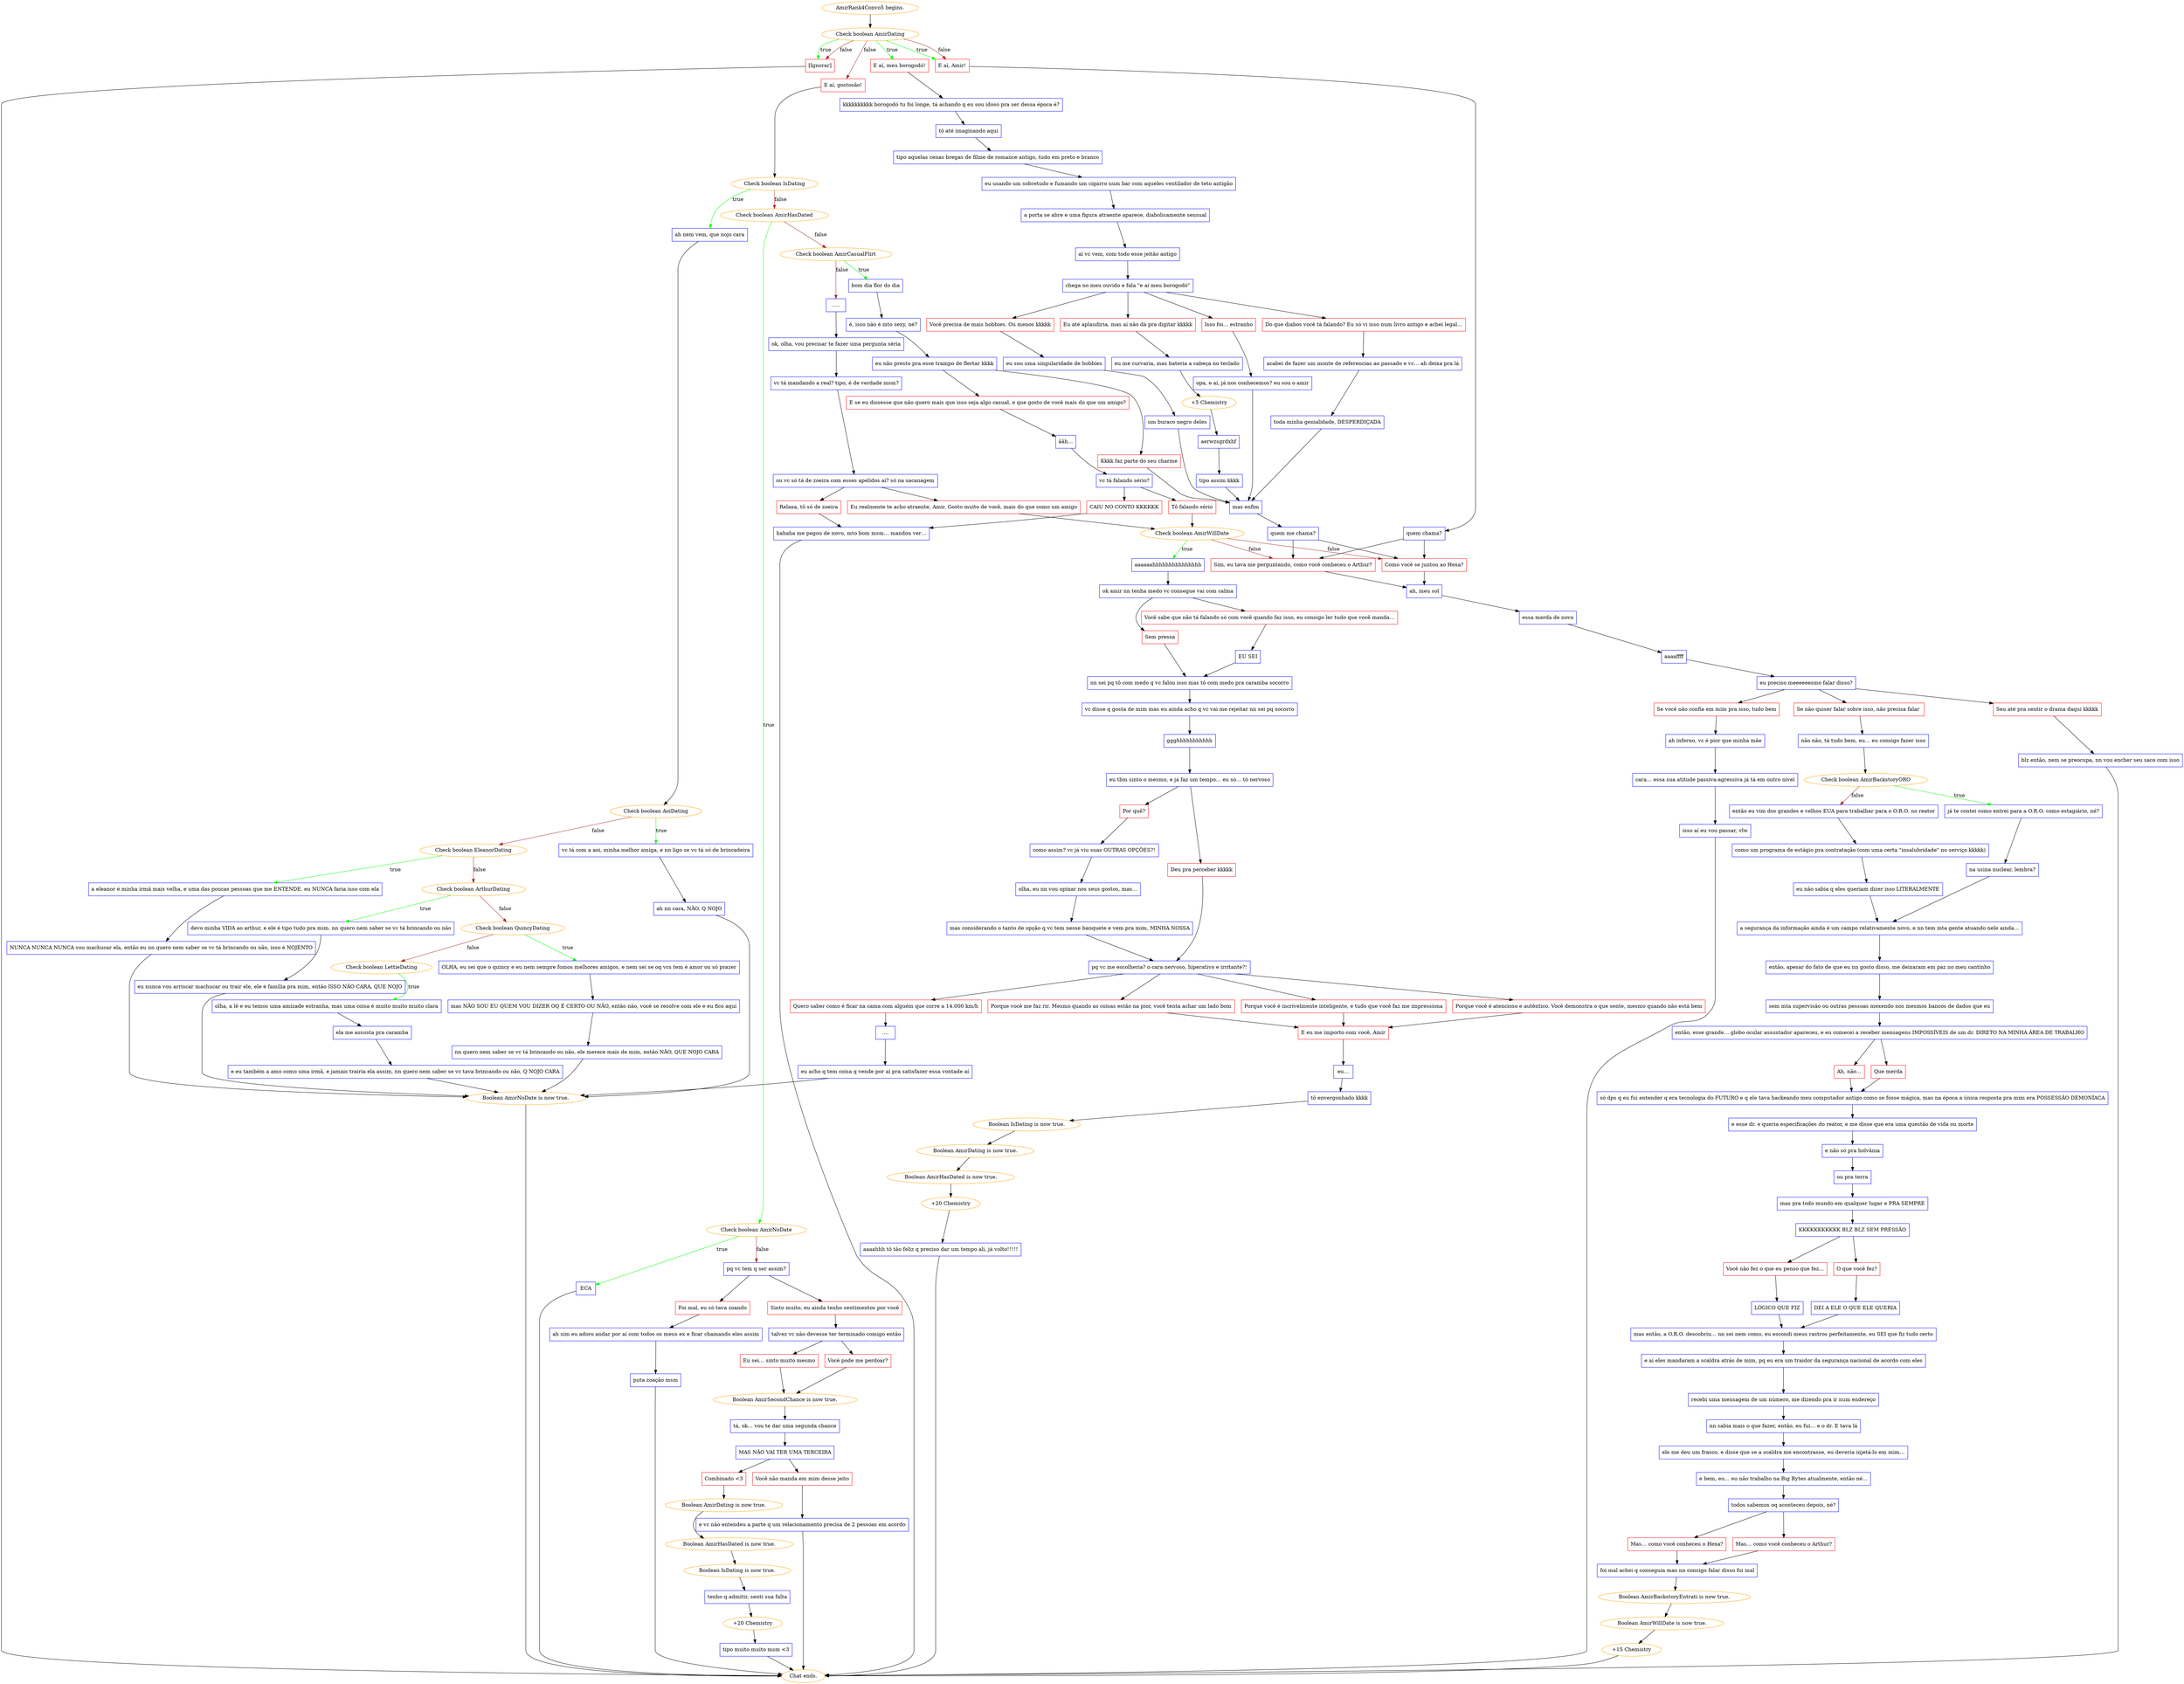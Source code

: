 digraph {
	"AmirRank4Convo5 begins." [color=orange];
		"AmirRank4Convo5 begins." -> j4038238885;
	j4038238885 [label="Check boolean AmirDating",color=orange];
		j4038238885 -> j3759994213 [label=true,color=green];
		j4038238885 -> j3600924079 [label=true,color=green];
		j4038238885 -> j1678137900 [label=true,color=green];
		j4038238885 -> j400855161 [label=false,color=brown];
		j4038238885 -> j3600924079 [label=false,color=brown];
		j4038238885 -> j1678137900 [label=false,color=brown];
	j3759994213 [label="E aí, meu borogodó!",shape=box,color=red];
		j3759994213 -> j2812501869;
	j3600924079 [label="E aí, Amir!",shape=box,color=red];
		j3600924079 -> j534783211;
	j1678137900 [label="[Ignorar]",shape=box,color=red];
		j1678137900 -> "Chat ends.";
	j400855161 [label="E aí, gostosão!",shape=box,color=red];
		j400855161 -> j3187119475;
	j2812501869 [label="kkkkkkkkkk borogodó tu foi longe, tá achando q eu sou idoso pra ser dessa época é?",shape=box,color=blue];
		j2812501869 -> j2023094276;
	j534783211 [label="quem chama?",shape=box,color=blue];
		j534783211 -> j1203342978;
		j534783211 -> j3607885123;
	"Chat ends." [color=orange];
	j3187119475 [label="Check boolean IsDating",color=orange];
		j3187119475 -> j133583183 [label=true,color=green];
		j3187119475 -> j2762511978 [label=false,color=brown];
	j2023094276 [label="tô até imaginando aqui",shape=box,color=blue];
		j2023094276 -> j2377186563;
	j1203342978 [label="Como você se juntou ao Hexa?",shape=box,color=red];
		j1203342978 -> j2680755002;
	j3607885123 [label="Sim, eu tava me perguntando, como você conheceu o Arthur?",shape=box,color=red];
		j3607885123 -> j2680755002;
	j133583183 [label="ah nem vem, que nojo cara",shape=box,color=blue];
		j133583183 -> j4121758529;
	j2762511978 [label="Check boolean AmirHasDated",color=orange];
		j2762511978 -> j583148247 [label=true,color=green];
		j2762511978 -> j3041935515 [label=false,color=brown];
	j2377186563 [label="tipo aquelas cenas bregas de filme de romance antigo, tudo em preto e branco",shape=box,color=blue];
		j2377186563 -> j3574062570;
	j2680755002 [label="ah, meu sol",shape=box,color=blue];
		j2680755002 -> j2666564654;
	j4121758529 [label="Check boolean AoiDating",color=orange];
		j4121758529 -> j127322114 [label=true,color=green];
		j4121758529 -> j3816408486 [label=false,color=brown];
	j583148247 [label="Check boolean AmirNoDate",color=orange];
		j583148247 -> j3130977078 [label=true,color=green];
		j583148247 -> j3053767345 [label=false,color=brown];
	j3041935515 [label="Check boolean AmirCasualFlirt",color=orange];
		j3041935515 -> j61612956 [label=true,color=green];
		j3041935515 -> j732613094 [label=false,color=brown];
	j3574062570 [label="eu usando um sobretudo e fumando um cigarro num bar com aqueles ventilador de teto antigão",shape=box,color=blue];
		j3574062570 -> j4141216850;
	j2666564654 [label="essa merda de novo",shape=box,color=blue];
		j2666564654 -> j39626178;
	j127322114 [label="vc tá com a aoi, minha melhor amiga, e nn ligo se vc tá só de brincadeira",shape=box,color=blue];
		j127322114 -> j4279296290;
	j3816408486 [label="Check boolean EleanorDating",color=orange];
		j3816408486 -> j292433462 [label=true,color=green];
		j3816408486 -> j1390768341 [label=false,color=brown];
	j3130977078 [label="ECA",shape=box,color=blue];
		j3130977078 -> "Chat ends.";
	j3053767345 [label="pq vc tem q ser assim?",shape=box,color=blue];
		j3053767345 -> j16333570;
		j3053767345 -> j3734063645;
	j61612956 [label="bom dia flor do dia",shape=box,color=blue];
		j61612956 -> j1763288964;
	j732613094 [label=".....",shape=box,color=blue];
		j732613094 -> j2324041783;
	j4141216850 [label="a porta se abre e uma figura atraente aparece, diabolicamente sensual",shape=box,color=blue];
		j4141216850 -> j1285432690;
	j39626178 [label="aaaaffff",shape=box,color=blue];
		j39626178 -> j4013679107;
	j4279296290 [label="ah nn cara, NÃO, Q NOJO",shape=box,color=blue];
		j4279296290 -> j1438323710;
	j292433462 [label="a eleanor é minha irmã mais velha, e uma das poucas pessoas que me ENTENDE. eu NUNCA faria isso com ela",shape=box,color=blue];
		j292433462 -> j3856417336;
	j1390768341 [label="Check boolean ArthurDating",color=orange];
		j1390768341 -> j3769694322 [label=true,color=green];
		j1390768341 -> j4138058423 [label=false,color=brown];
	j16333570 [label="Sinto muito, eu ainda tenho sentimentos por você",shape=box,color=red];
		j16333570 -> j1142751305;
	j3734063645 [label="Foi mal, eu só tava zoando",shape=box,color=red];
		j3734063645 -> j4033870206;
	j1763288964 [label="é, isso não é mto sexy, né?",shape=box,color=blue];
		j1763288964 -> j934894961;
	j2324041783 [label="ok, olha, vou precisar te fazer uma pergunta séria",shape=box,color=blue];
		j2324041783 -> j1521830572;
	j1285432690 [label="aí vc vem, com todo esse jeitão antigo",shape=box,color=blue];
		j1285432690 -> j2551863896;
	j4013679107 [label="eu preciso meeeeeesmo falar disso?",shape=box,color=blue];
		j4013679107 -> j484818713;
		j4013679107 -> j601014642;
		j4013679107 -> j3413524968;
	j1438323710 [label="Boolean AmirNoDate is now true.",color=orange];
		j1438323710 -> "Chat ends.";
	j3856417336 [label="NUNCA NUNCA NUNCA vou machucar ela, então eu nn quero nem saber se vc tá brincando ou não, isso é NOJENTO",shape=box,color=blue];
		j3856417336 -> j1438323710;
	j3769694322 [label="devo minha VIDA ao arthur, e ele é tipo tudo pra mim. nn quero nem saber se vc tá brincando ou não",shape=box,color=blue];
		j3769694322 -> j3954447404;
	j4138058423 [label="Check boolean QuincyDating",color=orange];
		j4138058423 -> j583379318 [label=true,color=green];
		j4138058423 -> j2396045377 [label=false,color=brown];
	j1142751305 [label="talvez vc não devesse ter terminado comigo então",shape=box,color=blue];
		j1142751305 -> j1741468162;
		j1142751305 -> j3901329155;
	j4033870206 [label="ah sim eu adoro andar por aí com todos os meus ex e ficar chamando eles assim",shape=box,color=blue];
		j4033870206 -> j3854445964;
	j934894961 [label="eu não presto pra esse trampo de flertar kkkk",shape=box,color=blue];
		j934894961 -> j815450056;
		j934894961 -> j3489037349;
	j1521830572 [label="vc tá mandando a real? tipo, é de verdade msm?",shape=box,color=blue];
		j1521830572 -> j2142067351;
	j2551863896 [label="chega no meu ouvido e fala \"e aí meu borogodó\"",shape=box,color=blue];
		j2551863896 -> j2199921157;
		j2551863896 -> j343306197;
		j2551863896 -> j3400887072;
		j2551863896 -> j2537174907;
	j484818713 [label="Se você não confia em mim pra isso, tudo bem",shape=box,color=red];
		j484818713 -> j3574762815;
	j601014642 [label="Se não quiser falar sobre isso, não precisa falar ",shape=box,color=red];
		j601014642 -> j2647905493;
	j3413524968 [label="Seu até pra sentir o drama daqui kkkkk",shape=box,color=red];
		j3413524968 -> j4262258917;
	j3954447404 [label="eu nunca vou arriscar machucar ou trair ele, ele é família pra mim, então ISSO NÃO CARA, QUE NOJO",shape=box,color=blue];
		j3954447404 -> j1438323710;
	j583379318 [label="OLHA, eu sei que o quincy e eu nem sempre fomos melhores amigos, e nem sei se oq vcs tem é amor ou só prazer",shape=box,color=blue];
		j583379318 -> j3309154560;
	j2396045377 [label="Check boolean LettieDating",color=orange];
		j2396045377 -> j821433474 [label=true,color=green];
	j1741468162 [label="Eu sei… sinto muito mesmo",shape=box,color=red];
		j1741468162 -> j1553636866;
	j3901329155 [label="Você pode me perdoar?",shape=box,color=red];
		j3901329155 -> j1553636866;
	j3854445964 [label="puta zoação msm",shape=box,color=blue];
		j3854445964 -> "Chat ends.";
	j815450056 [label="Kkkk faz parte do seu charme",shape=box,color=red];
		j815450056 -> j1469971855;
	j3489037349 [label="E se eu dissesse que não quero mais que isso seja algo casual, e que gosto de você mais do que um amigo?",shape=box,color=red];
		j3489037349 -> j1042203965;
	j2142067351 [label="ou vc só tá de zoeira com esses apelidos aí? só na sacanagem",shape=box,color=blue];
		j2142067351 -> j1884350828;
		j2142067351 -> j3704653535;
	j2199921157 [label="Do que diabos você tá falando? Eu só vi isso num livro antigo e achei legal…",shape=box,color=red];
		j2199921157 -> j3384889442;
	j343306197 [label="Você precisa de mais hobbies. Ou menos kkkkk",shape=box,color=red];
		j343306197 -> j1667594825;
	j3400887072 [label="Eu até aplaudiria, mas aí não dá pra digitar kkkkk",shape=box,color=red];
		j3400887072 -> j2053607000;
	j2537174907 [label="Isso foi… estranho",shape=box,color=red];
		j2537174907 -> j3489305036;
	j3574762815 [label="ah inferno, vc é pior que minha mãe",shape=box,color=blue];
		j3574762815 -> j3758924250;
	j2647905493 [label="não não, tá tudo bem, eu… eu consigo fazer isso",shape=box,color=blue];
		j2647905493 -> j752942042;
	j4262258917 [label="blz então, nem se preocupa, nn vou encher seu saco com isso",shape=box,color=blue];
		j4262258917 -> "Chat ends.";
	j3309154560 [label="mas NÃO SOU EU QUEM VOU DIZER OQ É CERTO OU NÃO, então não, você se resolve com ele e eu fico aqui",shape=box,color=blue];
		j3309154560 -> j4144021688;
	j821433474 [label="olha, a lê e eu temos uma amizade estranha, mas uma coisa é muito muito muito clara",shape=box,color=blue];
		j821433474 -> j1346359160;
	j1553636866 [label="Boolean AmirSecondChance is now true.",color=orange];
		j1553636866 -> j3551737571;
	j1469971855 [label="mas enfim",shape=box,color=blue];
		j1469971855 -> j2273812551;
	j1042203965 [label="ããh…",shape=box,color=blue];
		j1042203965 -> j1218522008;
	j1884350828 [label="Eu realmente te acho atraente, Amir. Gosto muito de você, mais do que como um amigo",shape=box,color=red];
		j1884350828 -> j3219135128;
	j3704653535 [label="Relaxa, tô só de zoeira",shape=box,color=red];
		j3704653535 -> j352560705;
	j3384889442 [label="acabei de fazer um monte de referencias ao passado e vc… ah deixa pra lá",shape=box,color=blue];
		j3384889442 -> j342430984;
	j1667594825 [label="eu sou uma singularidade de hobbies",shape=box,color=blue];
		j1667594825 -> j1524341684;
	j2053607000 [label="eu me curvaria, mas bateria a cabeça no teclado",shape=box,color=blue];
		j2053607000 -> j4071128605;
	j3489305036 [label="opa, e aí, já nos conhecemos? eu sou o amir",shape=box,color=blue];
		j3489305036 -> j1469971855;
	j3758924250 [label="cara… essa sua atitude passiva-agressiva já tá em outro nível",shape=box,color=blue];
		j3758924250 -> j1500504009;
	j752942042 [label="Check boolean AmirBackstoryORO",color=orange];
		j752942042 -> j1144809417 [label=true,color=green];
		j752942042 -> j928394044 [label=false,color=brown];
	j4144021688 [label="nn quero nem saber se vc tá brincando ou não, ele merece mais de mim, então NÃO, QUE NOJO CARA",shape=box,color=blue];
		j4144021688 -> j1438323710;
	j1346359160 [label="ela me assusta pra caramba",shape=box,color=blue];
		j1346359160 -> j3482975606;
	j3551737571 [label="tá, ok… vou te dar uma segunda chance",shape=box,color=blue];
		j3551737571 -> j568036862;
	j2273812551 [label="quem me chama?",shape=box,color=blue];
		j2273812551 -> j1203342978;
		j2273812551 -> j3607885123;
	j1218522008 [label="vc tá falando sério?",shape=box,color=blue];
		j1218522008 -> j3107014347;
		j1218522008 -> j3607272399;
	j3219135128 [label="Check boolean AmirWillDate",color=orange];
		j3219135128 -> j205623517 [label=true,color=green];
		j3219135128 -> j1203342978 [label=false,color=brown];
		j3219135128 -> j3607885123 [label=false,color=brown];
	j352560705 [label="hahaha me pegou de novo, mto bom msm… mandou ver…",shape=box,color=blue];
		j352560705 -> "Chat ends.";
	j342430984 [label="toda minha genialidade, DESPERDIÇADA",shape=box,color=blue];
		j342430984 -> j1469971855;
	j1524341684 [label="um buraco negro deles",shape=box,color=blue];
		j1524341684 -> j1469971855;
	j4071128605 [label="+5 Chemistry",color=orange];
		j4071128605 -> j3668932068;
	j1500504009 [label="isso aí eu vou passar, vlw",shape=box,color=blue];
		j1500504009 -> "Chat ends.";
	j1144809417 [label="já te contei como entrei para a O.R.O. como estagiário, né?",shape=box,color=blue];
		j1144809417 -> j732825080;
	j928394044 [label="então eu vim dos grandes e velhos EUA para trabalhar para o O.R.O. no reator",shape=box,color=blue];
		j928394044 -> j2783395509;
	j3482975606 [label="e eu também a amo como uma irmã, e jamais trairia ela assim, nn quero nem saber se vc tava brincando ou não, Q NOJO CARA",shape=box,color=blue];
		j3482975606 -> j1438323710;
	j568036862 [label="MAS NÃO VAI TER UMA TERCEIRA",shape=box,color=blue];
		j568036862 -> j2303489265;
		j568036862 -> j2264290626;
	j3107014347 [label="Tô falando sério",shape=box,color=red];
		j3107014347 -> j3219135128;
	j3607272399 [label="CAIU NO CONTO KKKKKK",shape=box,color=red];
		j3607272399 -> j352560705;
	j205623517 [label="aaaaaahhhhhhhhhhhhhhh",shape=box,color=blue];
		j205623517 -> j1870848401;
	j3668932068 [label="aerwzsgrdxhf",shape=box,color=blue];
		j3668932068 -> j1243461639;
	j732825080 [label="na usina nuclear, lembra?",shape=box,color=blue];
		j732825080 -> j3259748647;
	j2783395509 [label="como um programa de estágio pra contratação (com uma certa \"insalubridade\" no serviço kkkkk)",shape=box,color=blue];
		j2783395509 -> j1398088988;
	j2303489265 [label="Combinado <3",shape=box,color=red];
		j2303489265 -> j2569034859;
	j2264290626 [label="Você não manda em mim desse jeito",shape=box,color=red];
		j2264290626 -> j3118579023;
	j1870848401 [label="ok amir nn tenha medo vc consegue vai com calma",shape=box,color=blue];
		j1870848401 -> j140657272;
		j1870848401 -> j2324257824;
	j1243461639 [label="tipo assim kkkk",shape=box,color=blue];
		j1243461639 -> j1469971855;
	j3259748647 [label="a segurança da informação ainda é um campo relativamente novo, e nn tem mta gente atuando nele ainda…",shape=box,color=blue];
		j3259748647 -> j727587659;
	j1398088988 [label="eu não sabia q eles queriam dizer isso LITERALMENTE",shape=box,color=blue];
		j1398088988 -> j3259748647;
	j2569034859 [label="Boolean AmirDating is now true.",color=orange];
		j2569034859 -> j4196534086;
	j3118579023 [label="e vc não entendeu a parte q um relacionamento precisa de 2 pessoas em acordo",shape=box,color=blue];
		j3118579023 -> "Chat ends.";
	j140657272 [label="Sem pressa",shape=box,color=red];
		j140657272 -> j3763475741;
	j2324257824 [label="Você sabe que não tá falando só com você quando faz isso, eu consigo ler tudo que você manda…",shape=box,color=red];
		j2324257824 -> j2487748864;
	j727587659 [label="então, apesar do fato de que eu nn gosto disso, me deixaram em paz no meu cantinho",shape=box,color=blue];
		j727587659 -> j4291645305;
	j4196534086 [label="Boolean AmirHasDated is now true.",color=orange];
		j4196534086 -> j2915291511;
	j3763475741 [label="nn sei pq tô com medo q vc falou isso mas tô com medo pra caramba socorro",shape=box,color=blue];
		j3763475741 -> j815554220;
	j2487748864 [label="EU SEI",shape=box,color=blue];
		j2487748864 -> j3763475741;
	j4291645305 [label="sem mta supervisão ou outras pessoas mexendo nos mesmos bancos de dados que eu",shape=box,color=blue];
		j4291645305 -> j2671482865;
	j2915291511 [label="Boolean IsDating is now true.",color=orange];
		j2915291511 -> j293571441;
	j815554220 [label="vc disse q gosta de mim mas eu ainda acho q vc vai me rejeitar nn sei pq socorro",shape=box,color=blue];
		j815554220 -> j2587823889;
	j2671482865 [label="então, esse grande… globo ocular assustador apareceu, e eu comecei a receber mensagens IMPOSSÍVEIS de um dr. DIRETO NA MINHA ÁREA DE TRABALHO",shape=box,color=blue];
		j2671482865 -> j2132743735;
		j2671482865 -> j3452464620;
	j293571441 [label="tenho q admitir, senti sua falta",shape=box,color=blue];
		j293571441 -> j1021007890;
	j2587823889 [label="ggghhhhhhhhhhh",shape=box,color=blue];
		j2587823889 -> j230782649;
	j2132743735 [label="Ah, não…",shape=box,color=red];
		j2132743735 -> j1663118866;
	j3452464620 [label="Que merda",shape=box,color=red];
		j3452464620 -> j1663118866;
	j1021007890 [label="+20 Chemistry",color=orange];
		j1021007890 -> j1224672837;
	j230782649 [label="eu tbm sinto o mesmo, e já faz um tempo… eu só… tô nervoso",shape=box,color=blue];
		j230782649 -> j2558249521;
		j230782649 -> j3061810127;
	j1663118866 [label="só dps q eu fui entender q era tecnologia do FUTURO e q ele tava hackeando meu computador antigo como se fosse mágica, mas na época a única resposta pra mim era POSSESSÃO DEMONÍACA",shape=box,color=blue];
		j1663118866 -> j3882445163;
	j1224672837 [label="tipo muito muito msm <3",shape=box,color=blue];
		j1224672837 -> "Chat ends.";
	j2558249521 [label="Deu pra perceber kkkkk",shape=box,color=red];
		j2558249521 -> j904541733;
	j3061810127 [label="Por quê?",shape=box,color=red];
		j3061810127 -> j1453355807;
	j3882445163 [label="e esse dr. e queria especificações do reator, e me disse que era uma questão de vida ou morte",shape=box,color=blue];
		j3882445163 -> j2802785534;
	j904541733 [label="pq vc me escolheria? o cara nervoso, hiperativo e irritante?!",shape=box,color=blue];
		j904541733 -> j2549060780;
		j904541733 -> j3409806061;
		j904541733 -> j1914643068;
		j904541733 -> j1840509098;
	j1453355807 [label="como assim? vc já viu suas OUTRAS OPÇÕES?!",shape=box,color=blue];
		j1453355807 -> j2192799805;
	j2802785534 [label="e não só pra holvânia",shape=box,color=blue];
		j2802785534 -> j210156411;
	j2549060780 [label="Porque você é incrivelmente inteligente, e tudo que você faz me impressiona",shape=box,color=red];
		j2549060780 -> j88970611;
	j3409806061 [label="Porque você é atencioso e autêntico. Você demonstra o que sente, mesmo quando não está bem",shape=box,color=red];
		j3409806061 -> j88970611;
	j1914643068 [label="Porque você me faz rir. Mesmo quando as coisas estão na pior, você tenta achar um lado bom",shape=box,color=red];
		j1914643068 -> j88970611;
	j1840509098 [label="Quero saber como é ficar na cama com alguém que corre a 14.000 km/h",shape=box,color=red];
		j1840509098 -> j2970624108;
	j2192799805 [label="olha, eu nn vou opinar nos seus gostos, mas…",shape=box,color=blue];
		j2192799805 -> j1033674907;
	j210156411 [label="ou pra terra",shape=box,color=blue];
		j210156411 -> j3952051276;
	j88970611 [label="E eu me importo com você, Amir",shape=box,color=red];
		j88970611 -> j1660767202;
	j2970624108 [label="....",shape=box,color=blue];
		j2970624108 -> j4015315615;
	j1033674907 [label="mas considerando o tanto de opção q vc tem nesse banquete e vem pra mim, MINHA NOSSA",shape=box,color=blue];
		j1033674907 -> j904541733;
	j3952051276 [label="mas pra todo mundo em qualquer lugar e PRA SEMPRE",shape=box,color=blue];
		j3952051276 -> j2393862292;
	j1660767202 [label="eu…",shape=box,color=blue];
		j1660767202 -> j4270057957;
	j4015315615 [label="eu acho q tem coisa q vende por aí pra satisfazer essa vontade aí",shape=box,color=blue];
		j4015315615 -> j1438323710;
	j2393862292 [label="KKKKKKKKKKK BLZ BLZ SEM PRESSÃO",shape=box,color=blue];
		j2393862292 -> j3852230916;
		j2393862292 -> j765966188;
	j4270057957 [label="tô envergonhado kkkk",shape=box,color=blue];
		j4270057957 -> j3575498644;
	j3852230916 [label="O que você fez?",shape=box,color=red];
		j3852230916 -> j1161574874;
	j765966188 [label="Você não fez o que eu penso que fez…",shape=box,color=red];
		j765966188 -> j97308838;
	j3575498644 [label="Boolean IsDating is now true.",color=orange];
		j3575498644 -> j2946202263;
	j1161574874 [label="DEI A ELE O QUE ELE QUERIA",shape=box,color=blue];
		j1161574874 -> j2229740190;
	j97308838 [label="LÓGICO QUE FIZ",shape=box,color=blue];
		j97308838 -> j2229740190;
	j2946202263 [label="Boolean AmirDating is now true.",color=orange];
		j2946202263 -> j2903194062;
	j2229740190 [label="mas então, a O.R.O. descobriu… nn sei nem como, eu escondi meus rastros perfeitamente, eu SEI que fiz tudo certo",shape=box,color=blue];
		j2229740190 -> j2044096780;
	j2903194062 [label="Boolean AmirHasDated is now true.",color=orange];
		j2903194062 -> j288312878;
	j2044096780 [label="e aí eles mandaram a scaldra atrás de mim, pq eu era um traidor da segurança nacional de acordo com eles",shape=box,color=blue];
		j2044096780 -> j13299279;
	j288312878 [label="+20 Chemistry",color=orange];
		j288312878 -> j3516899078;
	j13299279 [label="recebi uma mensagem de um número, me dizendo pra ir num endereço",shape=box,color=blue];
		j13299279 -> j142553495;
	j3516899078 [label="aaaahhh tô tão feliz q preciso dar um tempo ali, já volto!!!!!",shape=box,color=blue];
		j3516899078 -> "Chat ends.";
	j142553495 [label="nn sabia mais o que fazer, então, eu fui… e o dr. E tava lá",shape=box,color=blue];
		j142553495 -> j3793074655;
	j3793074655 [label="ele me deu um frasco, e disse que se a scaldra me encontrasse, eu deveria injetá-lo em mim…",shape=box,color=blue];
		j3793074655 -> j567967294;
	j567967294 [label="e bem, eu… eu não trabalho na Big Bytes atualmente, então né…",shape=box,color=blue];
		j567967294 -> j946061181;
	j946061181 [label="todos sabemos oq aconteceu depois, né?",shape=box,color=blue];
		j946061181 -> j3231204967;
		j946061181 -> j2593066640;
	j3231204967 [label="Mas… como você conheceu o Hexa?",shape=box,color=red];
		j3231204967 -> j2858936333;
	j2593066640 [label="Mas… como você conheceu o Arthur?",shape=box,color=red];
		j2593066640 -> j2858936333;
	j2858936333 [label="foi mal achei q conseguia mas nn consigo falar disso foi mal",shape=box,color=blue];
		j2858936333 -> j796369039;
	j796369039 [label="Boolean AmirBackstoryEntrati is now true.",color=orange];
		j796369039 -> j439853534;
	j439853534 [label="Boolean AmirWillDate is now true.",color=orange];
		j439853534 -> j374273682;
	j374273682 [label="+15 Chemistry",color=orange];
		j374273682 -> "Chat ends.";
}